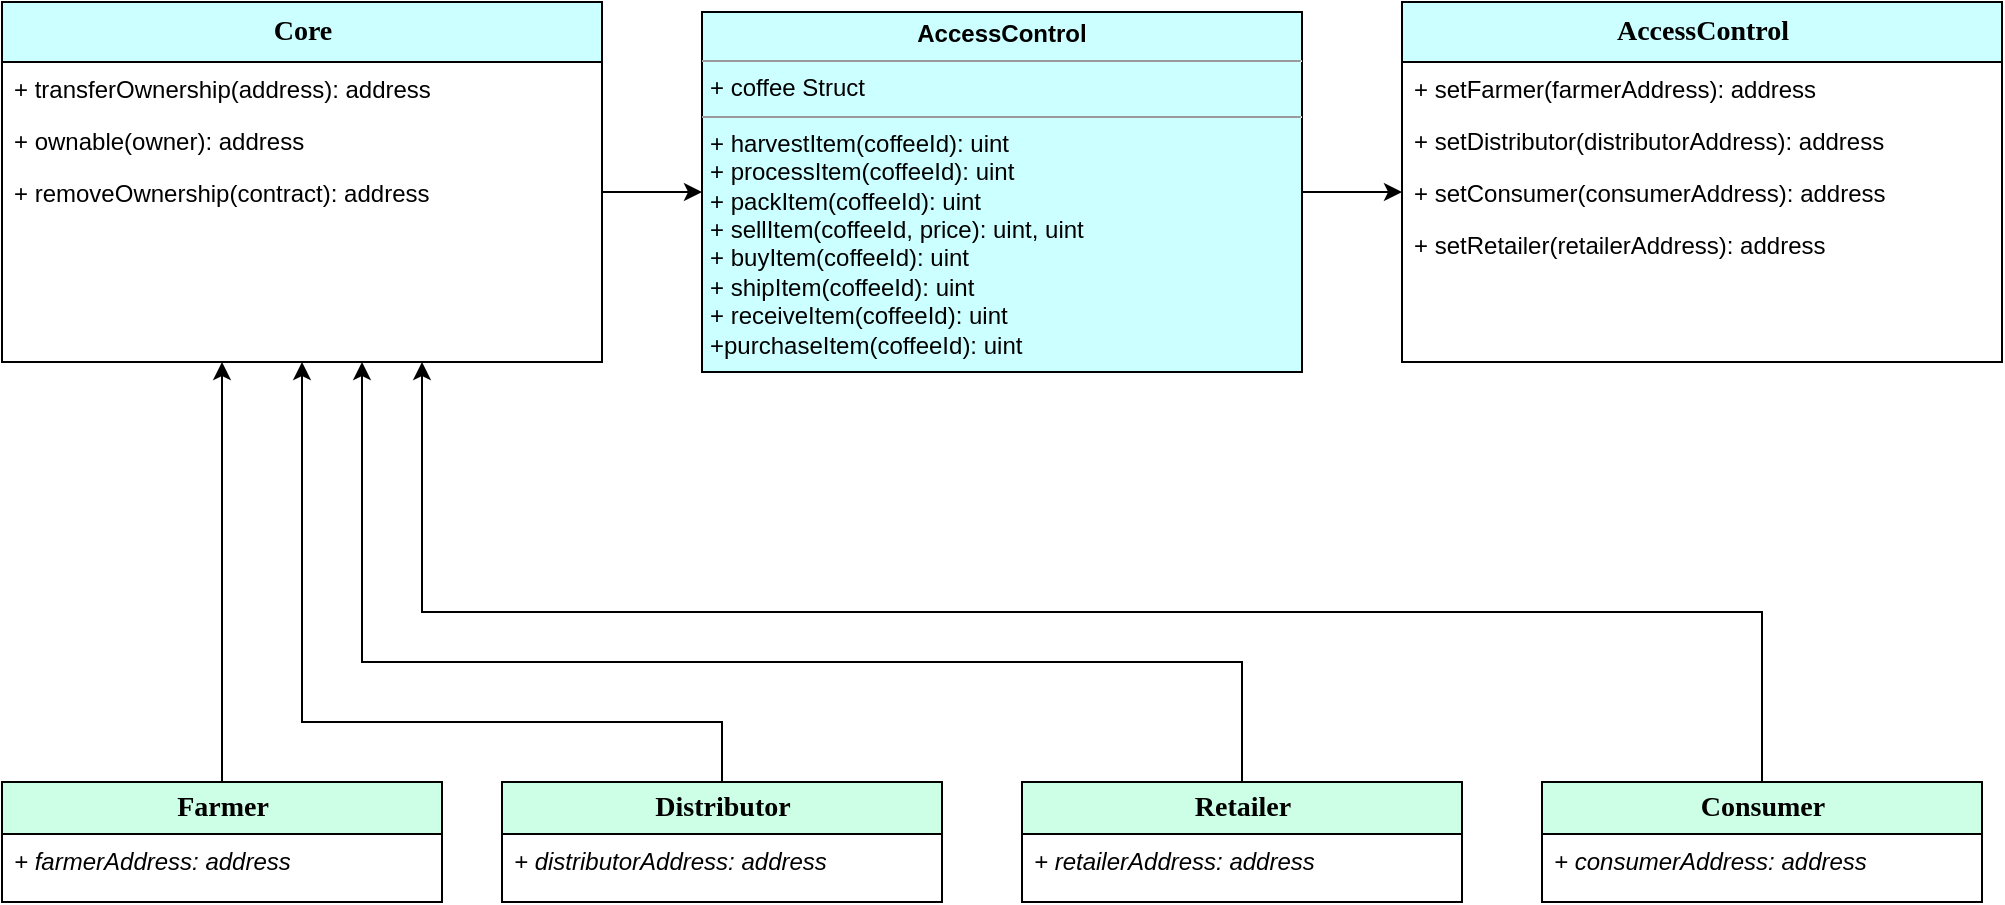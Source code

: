 <mxfile version="14.9.5" type="google"><diagram name="Page-1" id="c4acf3e9-155e-7222-9cf6-157b1a14988f"><mxGraphModel dx="1223" dy="495" grid="1" gridSize="10" guides="1" tooltips="1" connect="1" arrows="1" fold="1" page="1" pageScale="1" pageWidth="1100" pageHeight="850" background="none" math="0" shadow="0"><root><mxCell id="0"/><mxCell id="1" parent="0"/><mxCell id="17acba5748e5396b-20" value="&lt;font style=&quot;font-size: 14px&quot;&gt;&lt;b&gt;Core&lt;/b&gt;&lt;/font&gt;" style="swimlane;html=1;fontStyle=0;childLayout=stackLayout;horizontal=1;startSize=30;fillColor=#CCFFFF;horizontalStack=0;resizeParent=1;resizeLast=0;collapsible=1;marginBottom=0;swimlaneFillColor=#ffffff;rounded=0;shadow=0;comic=0;labelBackgroundColor=none;strokeWidth=1;fontFamily=Verdana;fontSize=10;align=center;" parent="1" vertex="1"><mxGeometry x="70" y="70" width="300" height="180" as="geometry"/></mxCell><mxCell id="17acba5748e5396b-21" value="+ transferOwnership(address): address" style="text;html=1;strokeColor=none;fillColor=none;align=left;verticalAlign=top;spacingLeft=4;spacingRight=4;whiteSpace=wrap;overflow=hidden;rotatable=0;points=[[0,0.5],[1,0.5]];portConstraint=eastwest;" parent="17acba5748e5396b-20" vertex="1"><mxGeometry y="30" width="300" height="26" as="geometry"/></mxCell><mxCell id="17acba5748e5396b-24" value="+ ownable(owner): address" style="text;html=1;strokeColor=none;fillColor=none;align=left;verticalAlign=top;spacingLeft=4;spacingRight=4;whiteSpace=wrap;overflow=hidden;rotatable=0;points=[[0,0.5],[1,0.5]];portConstraint=eastwest;" parent="17acba5748e5396b-20" vertex="1"><mxGeometry y="56" width="300" height="26" as="geometry"/></mxCell><mxCell id="17acba5748e5396b-26" value="+ removeOwnership(contract): address" style="text;html=1;strokeColor=none;fillColor=none;align=left;verticalAlign=top;spacingLeft=4;spacingRight=4;whiteSpace=wrap;overflow=hidden;rotatable=0;points=[[0,0.5],[1,0.5]];portConstraint=eastwest;" parent="17acba5748e5396b-20" vertex="1"><mxGeometry y="82" width="300" height="26" as="geometry"/></mxCell><mxCell id="17acba5748e5396b-30" value="&lt;font style=&quot;font-size: 14px&quot;&gt;&lt;b&gt;AccessControl&lt;/b&gt;&lt;/font&gt;" style="swimlane;html=1;fontStyle=0;childLayout=stackLayout;horizontal=1;startSize=30;fillColor=#CCFFFF;horizontalStack=0;resizeParent=1;resizeLast=0;collapsible=1;marginBottom=0;swimlaneFillColor=#ffffff;rounded=0;shadow=0;comic=0;labelBackgroundColor=none;strokeWidth=1;fontFamily=Verdana;fontSize=10;align=center;" parent="1" vertex="1"><mxGeometry x="770" y="70" width="300" height="180" as="geometry"/></mxCell><mxCell id="5d65pwcWfo646IVqW7wa-2" value="+ setFarmer(farmerAddress): address" style="text;html=1;strokeColor=none;fillColor=none;align=left;verticalAlign=top;spacingLeft=4;spacingRight=4;whiteSpace=wrap;overflow=hidden;rotatable=0;points=[[0,0.5],[1,0.5]];portConstraint=eastwest;" vertex="1" parent="17acba5748e5396b-30"><mxGeometry y="30" width="300" height="26" as="geometry"/></mxCell><mxCell id="5d65pwcWfo646IVqW7wa-3" value="+ setDistributor(distributorAddress): address" style="text;html=1;strokeColor=none;fillColor=none;align=left;verticalAlign=top;spacingLeft=4;spacingRight=4;whiteSpace=wrap;overflow=hidden;rotatable=0;points=[[0,0.5],[1,0.5]];portConstraint=eastwest;" vertex="1" parent="17acba5748e5396b-30"><mxGeometry y="56" width="300" height="26" as="geometry"/></mxCell><mxCell id="5d65pwcWfo646IVqW7wa-5" value="+ setConsumer(consumerAddress): address" style="text;html=1;strokeColor=none;fillColor=none;align=left;verticalAlign=top;spacingLeft=4;spacingRight=4;whiteSpace=wrap;overflow=hidden;rotatable=0;points=[[0,0.5],[1,0.5]];portConstraint=eastwest;" vertex="1" parent="17acba5748e5396b-30"><mxGeometry y="82" width="300" height="26" as="geometry"/></mxCell><mxCell id="5d65pwcWfo646IVqW7wa-4" value="+ setRetailer(retailerAddress): address" style="text;html=1;strokeColor=none;fillColor=none;align=left;verticalAlign=top;spacingLeft=4;spacingRight=4;whiteSpace=wrap;overflow=hidden;rotatable=0;points=[[0,0.5],[1,0.5]];portConstraint=eastwest;" vertex="1" parent="17acba5748e5396b-30"><mxGeometry y="108" width="300" height="26" as="geometry"/></mxCell><mxCell id="5d65pwcWfo646IVqW7wa-20" style="edgeStyle=orthogonalEdgeStyle;rounded=0;orthogonalLoop=1;jettySize=auto;html=1;" edge="1" parent="1" source="5d2195bd80daf111-5"><mxGeometry relative="1" as="geometry"><mxPoint x="180" y="250" as="targetPoint"/></mxGeometry></mxCell><mxCell id="5d2195bd80daf111-5" value="&lt;font style=&quot;font-size: 14px&quot;&gt;&lt;b&gt;Farmer&lt;/b&gt;&lt;/font&gt;" style="swimlane;html=1;fontStyle=0;childLayout=stackLayout;horizontal=1;startSize=26;fillColor=#CCFFE6;horizontalStack=0;resizeParent=1;resizeLast=0;collapsible=1;marginBottom=0;swimlaneFillColor=#ffffff;rounded=0;shadow=0;comic=0;labelBackgroundColor=none;strokeWidth=1;fontFamily=Verdana;fontSize=10;align=center;" parent="1" vertex="1"><mxGeometry x="70" y="460" width="220" height="60" as="geometry"/></mxCell><mxCell id="5d2195bd80daf111-6" value="&lt;i&gt;+ farmerAddress: address&lt;/i&gt;" style="text;html=1;strokeColor=none;fillColor=none;align=left;verticalAlign=top;spacingLeft=4;spacingRight=4;whiteSpace=wrap;overflow=hidden;rotatable=0;points=[[0,0.5],[1,0.5]];portConstraint=eastwest;" parent="5d2195bd80daf111-5" vertex="1"><mxGeometry y="26" width="220" height="26" as="geometry"/></mxCell><mxCell id="5d65pwcWfo646IVqW7wa-8" style="edgeStyle=orthogonalEdgeStyle;rounded=0;orthogonalLoop=1;jettySize=auto;html=1;entryX=0;entryY=0.5;entryDx=0;entryDy=0;" edge="1" parent="1" source="5d2195bd80daf111-18" target="5d65pwcWfo646IVqW7wa-5"><mxGeometry relative="1" as="geometry"/></mxCell><mxCell id="5d2195bd80daf111-18" value="&lt;p style=&quot;margin: 0px ; margin-top: 4px ; text-align: center&quot;&gt;&lt;b&gt;AccessControl&lt;/b&gt;&lt;/p&gt;&lt;hr size=&quot;1&quot;&gt;&lt;p style=&quot;margin: 0px ; margin-left: 4px&quot;&gt;+ coffee Struct&lt;br&gt;&lt;/p&gt;&lt;hr size=&quot;1&quot;&gt;&lt;p style=&quot;margin: 0px ; margin-left: 4px&quot;&gt;+ harvestItem(coffeeId): uint&lt;/p&gt;&lt;p style=&quot;margin: 0px ; margin-left: 4px&quot;&gt;+ processItem(coffeeId): uint&lt;/p&gt;&lt;p style=&quot;margin: 0px ; margin-left: 4px&quot;&gt;+ packItem(coffeeId): uint&lt;/p&gt;&lt;p style=&quot;margin: 0px ; margin-left: 4px&quot;&gt;+ sellItem(coffeeId, price): uint, uint&lt;/p&gt;&lt;p style=&quot;margin: 0px ; margin-left: 4px&quot;&gt;+ buyItem(coffeeId): uint&lt;/p&gt;&lt;p style=&quot;margin: 0px ; margin-left: 4px&quot;&gt;+ shipItem(coffeeId): uint&lt;/p&gt;&lt;p style=&quot;margin: 0px ; margin-left: 4px&quot;&gt;+ receiveItem(coffeeId): uint&lt;/p&gt;&lt;p style=&quot;margin: 0px ; margin-left: 4px&quot;&gt;+purchaseItem(coffeeId): uint&lt;/p&gt;" style="verticalAlign=top;align=left;overflow=fill;fontSize=12;fontFamily=Helvetica;html=1;rounded=0;shadow=0;comic=0;labelBackgroundColor=none;strokeWidth=1;fillColor=#CCFFFF;" parent="1" vertex="1"><mxGeometry x="420" y="75" width="300" height="180" as="geometry"/></mxCell><mxCell id="5d65pwcWfo646IVqW7wa-7" style="edgeStyle=orthogonalEdgeStyle;rounded=0;orthogonalLoop=1;jettySize=auto;html=1;" edge="1" parent="1" source="17acba5748e5396b-26" target="5d2195bd80daf111-18"><mxGeometry relative="1" as="geometry"/></mxCell><mxCell id="5d65pwcWfo646IVqW7wa-21" style="edgeStyle=orthogonalEdgeStyle;rounded=0;orthogonalLoop=1;jettySize=auto;html=1;" edge="1" parent="1" source="5d65pwcWfo646IVqW7wa-11"><mxGeometry relative="1" as="geometry"><mxPoint x="220" y="250" as="targetPoint"/><Array as="points"><mxPoint x="430" y="430"/><mxPoint x="220" y="430"/></Array></mxGeometry></mxCell><mxCell id="5d65pwcWfo646IVqW7wa-11" value="&lt;font style=&quot;font-size: 14px&quot;&gt;&lt;b&gt;Distributor&lt;/b&gt;&lt;/font&gt;" style="swimlane;html=1;fontStyle=0;childLayout=stackLayout;horizontal=1;startSize=26;fillColor=#CCFFE6;horizontalStack=0;resizeParent=1;resizeLast=0;collapsible=1;marginBottom=0;swimlaneFillColor=#ffffff;rounded=0;shadow=0;comic=0;labelBackgroundColor=none;strokeWidth=1;fontFamily=Verdana;fontSize=10;align=center;" vertex="1" parent="1"><mxGeometry x="320" y="460" width="220" height="60" as="geometry"/></mxCell><mxCell id="5d65pwcWfo646IVqW7wa-12" value="&lt;i&gt;+ distributorAddress: address&lt;/i&gt;" style="text;html=1;strokeColor=none;fillColor=none;align=left;verticalAlign=top;spacingLeft=4;spacingRight=4;whiteSpace=wrap;overflow=hidden;rotatable=0;points=[[0,0.5],[1,0.5]];portConstraint=eastwest;" vertex="1" parent="5d65pwcWfo646IVqW7wa-11"><mxGeometry y="26" width="220" height="26" as="geometry"/></mxCell><mxCell id="5d65pwcWfo646IVqW7wa-22" style="edgeStyle=orthogonalEdgeStyle;rounded=0;orthogonalLoop=1;jettySize=auto;html=1;" edge="1" parent="1" source="5d65pwcWfo646IVqW7wa-13"><mxGeometry relative="1" as="geometry"><mxPoint x="250" y="250" as="targetPoint"/><Array as="points"><mxPoint x="690" y="400"/><mxPoint x="250" y="400"/><mxPoint x="250" y="350"/></Array></mxGeometry></mxCell><mxCell id="5d65pwcWfo646IVqW7wa-13" value="&lt;font style=&quot;font-size: 14px&quot;&gt;&lt;b&gt;Retailer&lt;/b&gt;&lt;/font&gt;" style="swimlane;html=1;fontStyle=0;childLayout=stackLayout;horizontal=1;startSize=26;fillColor=#CCFFE6;horizontalStack=0;resizeParent=1;resizeLast=0;collapsible=1;marginBottom=0;swimlaneFillColor=#ffffff;rounded=0;shadow=0;comic=0;labelBackgroundColor=none;strokeWidth=1;fontFamily=Verdana;fontSize=10;align=center;" vertex="1" parent="1"><mxGeometry x="580" y="460" width="220" height="60" as="geometry"/></mxCell><mxCell id="5d65pwcWfo646IVqW7wa-14" value="&lt;i&gt;+ retailerAddress: address&lt;/i&gt;" style="text;html=1;strokeColor=none;fillColor=none;align=left;verticalAlign=top;spacingLeft=4;spacingRight=4;whiteSpace=wrap;overflow=hidden;rotatable=0;points=[[0,0.5],[1,0.5]];portConstraint=eastwest;" vertex="1" parent="5d65pwcWfo646IVqW7wa-13"><mxGeometry y="26" width="220" height="26" as="geometry"/></mxCell><mxCell id="5d65pwcWfo646IVqW7wa-23" style="edgeStyle=orthogonalEdgeStyle;rounded=0;orthogonalLoop=1;jettySize=auto;html=1;" edge="1" parent="1" source="5d65pwcWfo646IVqW7wa-15"><mxGeometry relative="1" as="geometry"><mxPoint x="280" y="250" as="targetPoint"/><Array as="points"><mxPoint x="950" y="375"/><mxPoint x="280" y="375"/><mxPoint x="280" y="290"/></Array></mxGeometry></mxCell><mxCell id="5d65pwcWfo646IVqW7wa-15" value="&lt;font style=&quot;font-size: 14px&quot;&gt;&lt;b&gt;Consumer&lt;/b&gt;&lt;/font&gt;" style="swimlane;html=1;fontStyle=0;childLayout=stackLayout;horizontal=1;startSize=26;fillColor=#CCFFE6;horizontalStack=0;resizeParent=1;resizeLast=0;collapsible=1;marginBottom=0;swimlaneFillColor=#ffffff;rounded=0;shadow=0;comic=0;labelBackgroundColor=none;strokeWidth=1;fontFamily=Verdana;fontSize=10;align=center;" vertex="1" parent="1"><mxGeometry x="840" y="460" width="220" height="60" as="geometry"/></mxCell><mxCell id="5d65pwcWfo646IVqW7wa-16" value="&lt;i&gt;+ consumerAddress: address&lt;/i&gt;" style="text;html=1;strokeColor=none;fillColor=none;align=left;verticalAlign=top;spacingLeft=4;spacingRight=4;whiteSpace=wrap;overflow=hidden;rotatable=0;points=[[0,0.5],[1,0.5]];portConstraint=eastwest;" vertex="1" parent="5d65pwcWfo646IVqW7wa-15"><mxGeometry y="26" width="220" height="26" as="geometry"/></mxCell></root></mxGraphModel></diagram></mxfile>